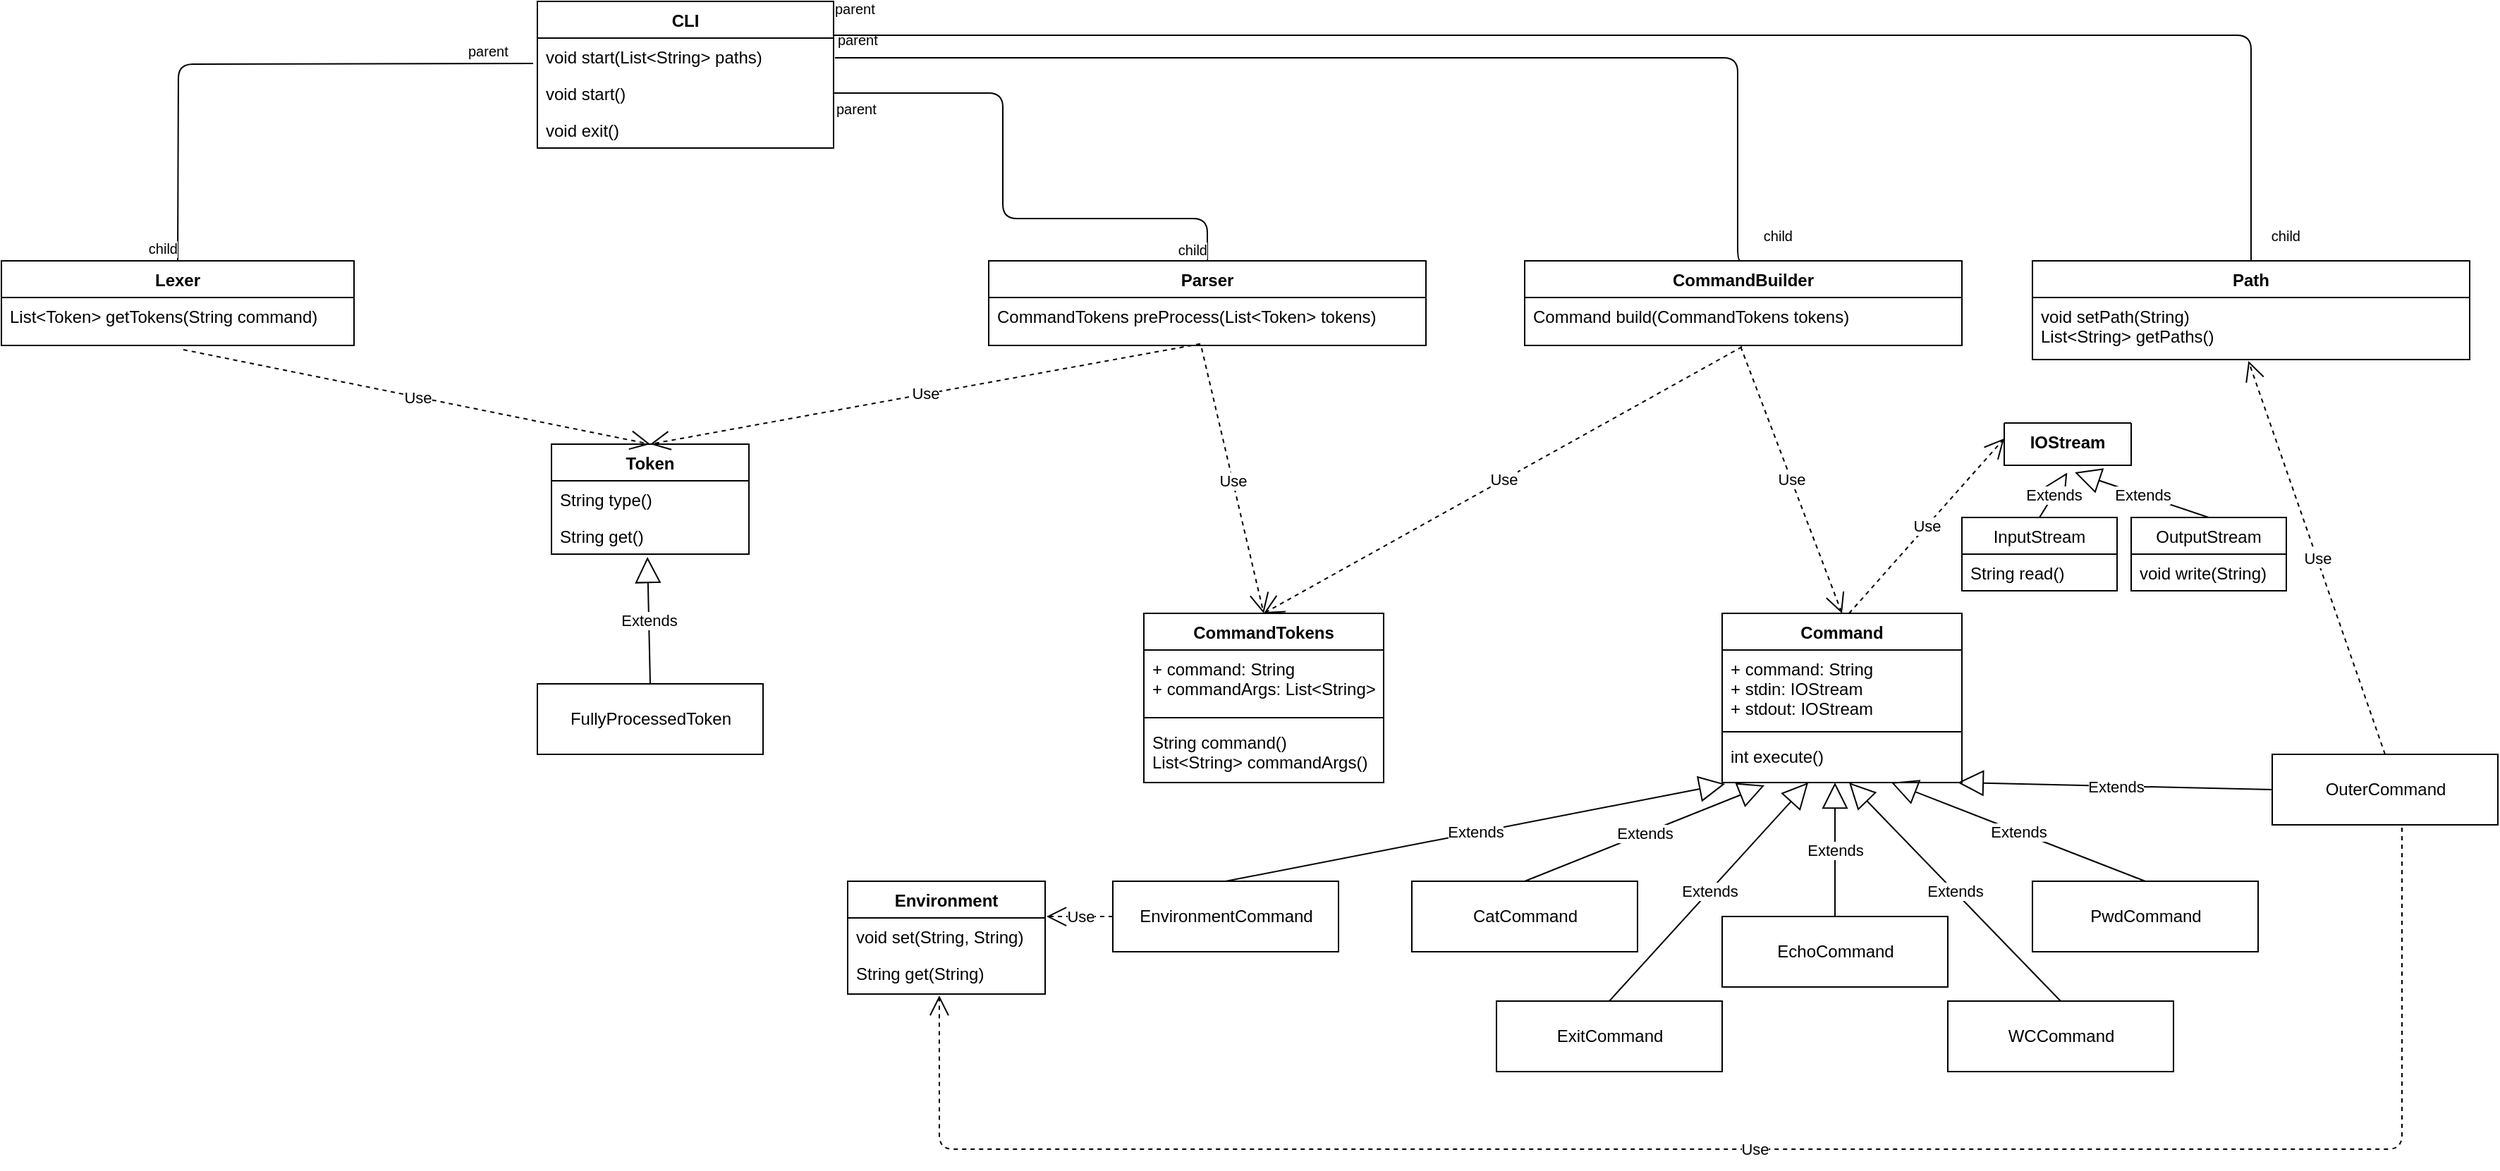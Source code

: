 <mxfile version="12.1.3" type="device" pages="1"><diagram id="m7jovGqwgmRbmWpPkbQR" name="Page-1"><mxGraphModel dx="1782" dy="500" grid="1" gridSize="10" guides="1" tooltips="1" connect="1" arrows="1" fold="1" page="1" pageScale="1" pageWidth="827" pageHeight="1169" background="#FFFFFF" math="0" shadow="0"><root><mxCell id="0"/><mxCell id="1" parent="0"/><mxCell id="FxTRPJaBj3J0MsZUNtJq-3" value="CLI" style="swimlane;fontStyle=1;childLayout=stackLayout;horizontal=1;startSize=26;fillColor=none;horizontalStack=0;resizeParent=1;resizeParentMax=0;resizeLast=0;collapsible=1;marginBottom=0;" parent="1" vertex="1"><mxGeometry x="330" y="56" width="210" height="104" as="geometry"/></mxCell><mxCell id="FxTRPJaBj3J0MsZUNtJq-4" value="void start(List&lt;String&gt; paths)" style="text;strokeColor=none;fillColor=none;align=left;verticalAlign=top;spacingLeft=4;spacingRight=4;overflow=hidden;rotatable=0;points=[[0,0.5],[1,0.5]];portConstraint=eastwest;" parent="FxTRPJaBj3J0MsZUNtJq-3" vertex="1"><mxGeometry y="26" width="210" height="26" as="geometry"/></mxCell><mxCell id="FxTRPJaBj3J0MsZUNtJq-5" value="void start()" style="text;strokeColor=none;fillColor=none;align=left;verticalAlign=top;spacingLeft=4;spacingRight=4;overflow=hidden;rotatable=0;points=[[0,0.5],[1,0.5]];portConstraint=eastwest;" parent="FxTRPJaBj3J0MsZUNtJq-3" vertex="1"><mxGeometry y="52" width="210" height="26" as="geometry"/></mxCell><mxCell id="FxTRPJaBj3J0MsZUNtJq-6" value="void exit()" style="text;strokeColor=none;fillColor=none;align=left;verticalAlign=top;spacingLeft=4;spacingRight=4;overflow=hidden;rotatable=0;points=[[0,0.5],[1,0.5]];portConstraint=eastwest;" parent="FxTRPJaBj3J0MsZUNtJq-3" vertex="1"><mxGeometry y="78" width="210" height="26" as="geometry"/></mxCell><mxCell id="FxTRPJaBj3J0MsZUNtJq-7" value="Token" style="swimlane;fontStyle=1;childLayout=stackLayout;horizontal=1;startSize=26;fillColor=none;horizontalStack=0;resizeParent=1;resizeParentMax=0;resizeLast=0;collapsible=1;marginBottom=0;" parent="1" vertex="1"><mxGeometry x="340" y="370" width="140" height="78" as="geometry"/></mxCell><mxCell id="FxTRPJaBj3J0MsZUNtJq-8" value="String type()" style="text;strokeColor=none;fillColor=none;align=left;verticalAlign=top;spacingLeft=4;spacingRight=4;overflow=hidden;rotatable=0;points=[[0,0.5],[1,0.5]];portConstraint=eastwest;" parent="FxTRPJaBj3J0MsZUNtJq-7" vertex="1"><mxGeometry y="26" width="140" height="26" as="geometry"/></mxCell><mxCell id="FxTRPJaBj3J0MsZUNtJq-9" value="String get()" style="text;strokeColor=none;fillColor=none;align=left;verticalAlign=top;spacingLeft=4;spacingRight=4;overflow=hidden;rotatable=0;points=[[0,0.5],[1,0.5]];portConstraint=eastwest;" parent="FxTRPJaBj3J0MsZUNtJq-7" vertex="1"><mxGeometry y="52" width="140" height="26" as="geometry"/></mxCell><mxCell id="FxTRPJaBj3J0MsZUNtJq-10" value="FullyProcessedToken" style="html=1;" parent="1" vertex="1"><mxGeometry x="330" y="540" width="160" height="50" as="geometry"/></mxCell><mxCell id="FxTRPJaBj3J0MsZUNtJq-14" value="" style="endArrow=none;html=1;edgeStyle=orthogonalEdgeStyle;entryX=0.5;entryY=0;entryDx=0;entryDy=0;" parent="1" edge="1"><mxGeometry relative="1" as="geometry"><mxPoint x="327" y="100" as="sourcePoint"/><mxPoint x="75" y="240" as="targetPoint"/></mxGeometry></mxCell><mxCell id="FxTRPJaBj3J0MsZUNtJq-15" value="parent" style="resizable=0;html=1;align=left;verticalAlign=bottom;labelBackgroundColor=#ffffff;fontSize=10;direction=west;" parent="FxTRPJaBj3J0MsZUNtJq-14" connectable="0" vertex="1"><mxGeometry x="-1" relative="1" as="geometry"><mxPoint x="-48" y="-1" as="offset"/></mxGeometry></mxCell><mxCell id="FxTRPJaBj3J0MsZUNtJq-16" value="child" style="resizable=0;html=1;align=right;verticalAlign=bottom;labelBackgroundColor=#ffffff;fontSize=10;" parent="FxTRPJaBj3J0MsZUNtJq-14" connectable="0" vertex="1"><mxGeometry x="1" relative="1" as="geometry"/></mxCell><mxCell id="FxTRPJaBj3J0MsZUNtJq-18" value="Use" style="endArrow=open;endSize=12;dashed=1;html=1;exitX=0.516;exitY=1.088;exitDx=0;exitDy=0;exitPerimeter=0;entryX=0.5;entryY=0;entryDx=0;entryDy=0;" parent="1" target="FxTRPJaBj3J0MsZUNtJq-7" edge="1"><mxGeometry width="160" relative="1" as="geometry"><mxPoint x="79.0" y="302.992" as="sourcePoint"/><mxPoint x="170" y="400" as="targetPoint"/></mxGeometry></mxCell><mxCell id="FxTRPJaBj3J0MsZUNtJq-20" value="Use" style="endArrow=open;endSize=12;dashed=1;html=1;exitX=0.484;exitY=0.967;exitDx=0;exitDy=0;exitPerimeter=0;" parent="1" source="FxTRPJaBj3J0MsZUNtJq-26" edge="1"><mxGeometry width="160" relative="1" as="geometry"><mxPoint x="160" y="578" as="sourcePoint"/><mxPoint x="410" y="370" as="targetPoint"/></mxGeometry></mxCell><mxCell id="FxTRPJaBj3J0MsZUNtJq-25" value="Parser" style="swimlane;fontStyle=1;childLayout=stackLayout;horizontal=1;startSize=26;fillColor=none;horizontalStack=0;resizeParent=1;resizeParentMax=0;resizeLast=0;collapsible=1;marginBottom=0;" parent="1" vertex="1"><mxGeometry x="650" y="240" width="310" height="60" as="geometry"/></mxCell><mxCell id="FxTRPJaBj3J0MsZUNtJq-26" value="CommandTokens preProcess(List&lt;Token&gt; tokens)" style="text;strokeColor=none;fillColor=none;align=left;verticalAlign=top;spacingLeft=4;spacingRight=4;overflow=hidden;rotatable=0;points=[[0,0.5],[1,0.5]];portConstraint=eastwest;" parent="FxTRPJaBj3J0MsZUNtJq-25" vertex="1"><mxGeometry y="26" width="310" height="34" as="geometry"/></mxCell><mxCell id="FxTRPJaBj3J0MsZUNtJq-27" value="" style="endArrow=none;html=1;edgeStyle=orthogonalEdgeStyle;exitX=1;exitY=0.5;exitDx=0;exitDy=0;entryX=0.5;entryY=0;entryDx=0;entryDy=0;" parent="1" source="FxTRPJaBj3J0MsZUNtJq-5" target="FxTRPJaBj3J0MsZUNtJq-25" edge="1"><mxGeometry relative="1" as="geometry"><mxPoint x="470" y="358.5" as="sourcePoint"/><mxPoint x="630" y="358.5" as="targetPoint"/><Array as="points"><mxPoint x="660" y="121"/><mxPoint x="660" y="210"/><mxPoint x="805" y="210"/></Array></mxGeometry></mxCell><mxCell id="FxTRPJaBj3J0MsZUNtJq-28" value="parent" style="resizable=0;html=1;align=left;verticalAlign=bottom;labelBackgroundColor=#ffffff;fontSize=10;" parent="FxTRPJaBj3J0MsZUNtJq-27" connectable="0" vertex="1"><mxGeometry x="-1" relative="1" as="geometry"><mxPoint y="19" as="offset"/></mxGeometry></mxCell><mxCell id="FxTRPJaBj3J0MsZUNtJq-29" value="child" style="resizable=0;html=1;align=right;verticalAlign=bottom;labelBackgroundColor=#ffffff;fontSize=10;" parent="FxTRPJaBj3J0MsZUNtJq-27" connectable="0" vertex="1"><mxGeometry x="1" relative="1" as="geometry"/></mxCell><mxCell id="FxTRPJaBj3J0MsZUNtJq-31" value="Extends" style="endArrow=block;endSize=16;endFill=0;html=1;exitX=0.5;exitY=0;exitDx=0;exitDy=0;entryX=0.486;entryY=1.077;entryDx=0;entryDy=0;entryPerimeter=0;" parent="1" source="FxTRPJaBj3J0MsZUNtJq-10" target="FxTRPJaBj3J0MsZUNtJq-9" edge="1"><mxGeometry width="160" relative="1" as="geometry"><mxPoint x="50" y="590" as="sourcePoint"/><mxPoint x="210" y="590" as="targetPoint"/></mxGeometry></mxCell><mxCell id="FxTRPJaBj3J0MsZUNtJq-33" value="CommandBuilder" style="swimlane;fontStyle=1;childLayout=stackLayout;horizontal=1;startSize=26;fillColor=none;horizontalStack=0;resizeParent=1;resizeParentMax=0;resizeLast=0;collapsible=1;marginBottom=0;" parent="1" vertex="1"><mxGeometry x="1030" y="240" width="310" height="60" as="geometry"/></mxCell><mxCell id="FxTRPJaBj3J0MsZUNtJq-34" value="Command build(CommandTokens tokens)" style="text;strokeColor=none;fillColor=none;align=left;verticalAlign=top;spacingLeft=4;spacingRight=4;overflow=hidden;rotatable=0;points=[[0,0.5],[1,0.5]];portConstraint=eastwest;" parent="FxTRPJaBj3J0MsZUNtJq-33" vertex="1"><mxGeometry y="26" width="310" height="34" as="geometry"/></mxCell><mxCell id="FxTRPJaBj3J0MsZUNtJq-35" value="" style="endArrow=none;html=1;edgeStyle=orthogonalEdgeStyle;entryX=0.5;entryY=0;entryDx=0;entryDy=0;" parent="FxTRPJaBj3J0MsZUNtJq-33" target="FxTRPJaBj3J0MsZUNtJq-33" edge="1"><mxGeometry relative="1" as="geometry"><mxPoint x="-489" y="-144" as="sourcePoint"/><mxPoint x="191" y="-49" as="targetPoint"/><Array as="points"><mxPoint x="151" y="-144"/></Array></mxGeometry></mxCell><mxCell id="FxTRPJaBj3J0MsZUNtJq-36" value="parent" style="resizable=0;html=1;align=left;verticalAlign=bottom;labelBackgroundColor=#ffffff;fontSize=10;" parent="FxTRPJaBj3J0MsZUNtJq-35" connectable="0" vertex="1"><mxGeometry x="-1" relative="1" as="geometry"><mxPoint y="-5" as="offset"/></mxGeometry></mxCell><mxCell id="FxTRPJaBj3J0MsZUNtJq-37" value="child" style="resizable=0;html=1;align=right;verticalAlign=bottom;labelBackgroundColor=#ffffff;fontSize=10;" parent="FxTRPJaBj3J0MsZUNtJq-35" connectable="0" vertex="1"><mxGeometry x="1" relative="1" as="geometry"><mxPoint x="35" y="-10" as="offset"/></mxGeometry></mxCell><mxCell id="FxTRPJaBj3J0MsZUNtJq-38" value="CommandTokens" style="swimlane;fontStyle=1;align=center;verticalAlign=top;childLayout=stackLayout;horizontal=1;startSize=26;horizontalStack=0;resizeParent=1;resizeParentMax=0;resizeLast=0;collapsible=1;marginBottom=0;labelBackgroundColor=none;fillColor=none;" parent="1" vertex="1"><mxGeometry x="760" y="490" width="170" height="120" as="geometry"/></mxCell><mxCell id="FxTRPJaBj3J0MsZUNtJq-39" value="+ command: String&#10;+ commandArgs: List&lt;String&gt;&#10;" style="text;strokeColor=none;fillColor=none;align=left;verticalAlign=top;spacingLeft=4;spacingRight=4;overflow=hidden;rotatable=0;points=[[0,0.5],[1,0.5]];portConstraint=eastwest;" parent="FxTRPJaBj3J0MsZUNtJq-38" vertex="1"><mxGeometry y="26" width="170" height="44" as="geometry"/></mxCell><mxCell id="FxTRPJaBj3J0MsZUNtJq-40" value="" style="line;strokeWidth=1;fillColor=none;align=left;verticalAlign=middle;spacingTop=-1;spacingLeft=3;spacingRight=3;rotatable=0;labelPosition=right;points=[];portConstraint=eastwest;" parent="FxTRPJaBj3J0MsZUNtJq-38" vertex="1"><mxGeometry y="70" width="170" height="8" as="geometry"/></mxCell><mxCell id="FxTRPJaBj3J0MsZUNtJq-41" value="String command()&#10;List&lt;String&gt; commandArgs()&#10;" style="text;strokeColor=none;fillColor=none;align=left;verticalAlign=top;spacingLeft=4;spacingRight=4;overflow=hidden;rotatable=0;points=[[0,0.5],[1,0.5]];portConstraint=eastwest;" parent="FxTRPJaBj3J0MsZUNtJq-38" vertex="1"><mxGeometry y="78" width="170" height="42" as="geometry"/></mxCell><mxCell id="FxTRPJaBj3J0MsZUNtJq-42" value="Use" style="endArrow=open;endSize=12;dashed=1;html=1;exitX=0.487;exitY=1.059;exitDx=0;exitDy=0;exitPerimeter=0;entryX=0.5;entryY=0;entryDx=0;entryDy=0;" parent="1" source="FxTRPJaBj3J0MsZUNtJq-26" target="FxTRPJaBj3J0MsZUNtJq-38" edge="1"><mxGeometry width="160" relative="1" as="geometry"><mxPoint x="1010.04" y="329.878" as="sourcePoint"/><mxPoint x="620" y="401" as="targetPoint"/></mxGeometry></mxCell><mxCell id="FxTRPJaBj3J0MsZUNtJq-43" value="Use" style="endArrow=open;endSize=12;dashed=1;html=1;exitX=0.497;exitY=1.029;exitDx=0;exitDy=0;exitPerimeter=0;entryX=0.5;entryY=0;entryDx=0;entryDy=0;" parent="1" source="FxTRPJaBj3J0MsZUNtJq-34" target="FxTRPJaBj3J0MsZUNtJq-38" edge="1"><mxGeometry width="160" relative="1" as="geometry"><mxPoint x="810.97" y="312.006" as="sourcePoint"/><mxPoint x="855" y="500" as="targetPoint"/></mxGeometry></mxCell><mxCell id="FxTRPJaBj3J0MsZUNtJq-44" value="Command" style="swimlane;fontStyle=1;align=center;verticalAlign=top;childLayout=stackLayout;horizontal=1;startSize=26;horizontalStack=0;resizeParent=1;resizeParentMax=0;resizeLast=0;collapsible=1;marginBottom=0;fillColor=none;" parent="1" vertex="1"><mxGeometry x="1170" y="490" width="170" height="120" as="geometry"/></mxCell><mxCell id="FxTRPJaBj3J0MsZUNtJq-45" value="+ command: String&#10;+ stdin: IOStream&#10;+ stdout: IOStream" style="text;strokeColor=none;fillColor=none;align=left;verticalAlign=top;spacingLeft=4;spacingRight=4;overflow=hidden;rotatable=0;points=[[0,0.5],[1,0.5]];portConstraint=eastwest;" parent="FxTRPJaBj3J0MsZUNtJq-44" vertex="1"><mxGeometry y="26" width="170" height="54" as="geometry"/></mxCell><mxCell id="FxTRPJaBj3J0MsZUNtJq-46" value="" style="line;strokeWidth=1;fillColor=none;align=left;verticalAlign=middle;spacingTop=-1;spacingLeft=3;spacingRight=3;rotatable=0;labelPosition=right;points=[];portConstraint=eastwest;" parent="FxTRPJaBj3J0MsZUNtJq-44" vertex="1"><mxGeometry y="80" width="170" height="8" as="geometry"/></mxCell><mxCell id="FxTRPJaBj3J0MsZUNtJq-47" value="int execute()" style="text;strokeColor=none;fillColor=none;align=left;verticalAlign=top;spacingLeft=4;spacingRight=4;overflow=hidden;rotatable=0;points=[[0,0.5],[1,0.5]];portConstraint=eastwest;" parent="FxTRPJaBj3J0MsZUNtJq-44" vertex="1"><mxGeometry y="88" width="170" height="32" as="geometry"/></mxCell><mxCell id="FxTRPJaBj3J0MsZUNtJq-48" value="Use" style="endArrow=open;endSize=12;dashed=1;html=1;exitX=0.494;exitY=1.029;exitDx=0;exitDy=0;exitPerimeter=0;entryX=0.5;entryY=0;entryDx=0;entryDy=0;" parent="1" source="FxTRPJaBj3J0MsZUNtJq-34" target="FxTRPJaBj3J0MsZUNtJq-44" edge="1"><mxGeometry width="160" relative="1" as="geometry"><mxPoint x="1194.07" y="310.986" as="sourcePoint"/><mxPoint x="855" y="500" as="targetPoint"/></mxGeometry></mxCell><mxCell id="FxTRPJaBj3J0MsZUNtJq-49" value="CatCommand" style="html=1;" parent="1" vertex="1"><mxGeometry x="950" y="680" width="160" height="50" as="geometry"/></mxCell><mxCell id="FxTRPJaBj3J0MsZUNtJq-50" value="WCCommand" style="html=1;" parent="1" vertex="1"><mxGeometry x="1330" y="765" width="160" height="50" as="geometry"/></mxCell><mxCell id="FxTRPJaBj3J0MsZUNtJq-51" value="PwdCommand" style="html=1;" parent="1" vertex="1"><mxGeometry x="1390" y="680" width="160" height="50" as="geometry"/></mxCell><mxCell id="FxTRPJaBj3J0MsZUNtJq-52" value="ExitCommand" style="html=1;" parent="1" vertex="1"><mxGeometry x="1010" y="765" width="160" height="50" as="geometry"/></mxCell><mxCell id="FxTRPJaBj3J0MsZUNtJq-53" value="OuterCommand" style="html=1;" parent="1" vertex="1"><mxGeometry x="1560" y="590" width="160" height="50" as="geometry"/></mxCell><mxCell id="FxTRPJaBj3J0MsZUNtJq-54" value="EnvironmentCommand" style="html=1;" parent="1" vertex="1"><mxGeometry x="738" y="680" width="160" height="50" as="geometry"/></mxCell><mxCell id="FxTRPJaBj3J0MsZUNtJq-55" value="Extends" style="endArrow=block;endSize=16;endFill=0;html=1;exitX=0.5;exitY=0;exitDx=0;exitDy=0;" parent="1" source="FxTRPJaBj3J0MsZUNtJq-49" edge="1"><mxGeometry width="160" relative="1" as="geometry"><mxPoint x="1000" y="630" as="sourcePoint"/><mxPoint x="1200" y="612" as="targetPoint"/></mxGeometry></mxCell><mxCell id="FxTRPJaBj3J0MsZUNtJq-56" value="Extends" style="endArrow=block;endSize=16;endFill=0;html=1;exitX=0.5;exitY=0;exitDx=0;exitDy=0;" parent="1" source="FxTRPJaBj3J0MsZUNtJq-60" edge="1"><mxGeometry width="160" relative="1" as="geometry"><mxPoint x="1270" y="660" as="sourcePoint"/><mxPoint x="1250" y="610" as="targetPoint"/></mxGeometry></mxCell><mxCell id="FxTRPJaBj3J0MsZUNtJq-57" value="Extends" style="endArrow=block;endSize=16;endFill=0;html=1;exitX=0.5;exitY=0;exitDx=0;exitDy=0;" parent="1" source="FxTRPJaBj3J0MsZUNtJq-51" edge="1"><mxGeometry width="160" relative="1" as="geometry"><mxPoint x="1273.98" y="622.016" as="sourcePoint"/><mxPoint x="1290" y="610" as="targetPoint"/></mxGeometry></mxCell><mxCell id="FxTRPJaBj3J0MsZUNtJq-58" value="Extends" style="endArrow=block;endSize=16;endFill=0;html=1;exitX=0.5;exitY=0;exitDx=0;exitDy=0;" parent="1" source="FxTRPJaBj3J0MsZUNtJq-50" edge="1"><mxGeometry width="160" relative="1" as="geometry"><mxPoint x="1283.98" y="632.016" as="sourcePoint"/><mxPoint x="1260" y="610" as="targetPoint"/></mxGeometry></mxCell><mxCell id="FxTRPJaBj3J0MsZUNtJq-59" value="Extends" style="endArrow=block;endSize=16;endFill=0;html=1;exitX=0.5;exitY=0;exitDx=0;exitDy=0;entryX=0.359;entryY=1;entryDx=0;entryDy=0;entryPerimeter=0;" parent="1" source="FxTRPJaBj3J0MsZUNtJq-52" target="FxTRPJaBj3J0MsZUNtJq-47" edge="1"><mxGeometry width="160" relative="1" as="geometry"><mxPoint x="1090" y="760" as="sourcePoint"/><mxPoint x="1260" y="610" as="targetPoint"/></mxGeometry></mxCell><mxCell id="FxTRPJaBj3J0MsZUNtJq-60" value="EchoCommand" style="html=1;" parent="1" vertex="1"><mxGeometry x="1170" y="705" width="160" height="50" as="geometry"/></mxCell><mxCell id="FxTRPJaBj3J0MsZUNtJq-61" value="Extends" style="endArrow=block;endSize=16;endFill=0;html=1;exitX=0.5;exitY=0;exitDx=0;exitDy=0;entryX=0.012;entryY=1.031;entryDx=0;entryDy=0;entryPerimeter=0;" parent="1" source="FxTRPJaBj3J0MsZUNtJq-54" target="FxTRPJaBj3J0MsZUNtJq-47" edge="1"><mxGeometry width="160" relative="1" as="geometry"><mxPoint x="1257.04" y="600" as="sourcePoint"/><mxPoint x="1260" y="610" as="targetPoint"/></mxGeometry></mxCell><mxCell id="FxTRPJaBj3J0MsZUNtJq-62" value="Environment" style="swimlane;fontStyle=1;childLayout=stackLayout;horizontal=1;startSize=26;fillColor=none;horizontalStack=0;resizeParent=1;resizeParentMax=0;resizeLast=0;collapsible=1;marginBottom=0;" parent="1" vertex="1"><mxGeometry x="550" y="680" width="140" height="80" as="geometry"/></mxCell><mxCell id="FxTRPJaBj3J0MsZUNtJq-63" value="void set(String, String)" style="text;strokeColor=none;fillColor=none;align=left;verticalAlign=top;spacingLeft=4;spacingRight=4;overflow=hidden;rotatable=0;points=[[0,0.5],[1,0.5]];portConstraint=eastwest;" parent="FxTRPJaBj3J0MsZUNtJq-62" vertex="1"><mxGeometry y="26" width="140" height="26" as="geometry"/></mxCell><mxCell id="FxTRPJaBj3J0MsZUNtJq-64" value="String get(String)" style="text;strokeColor=none;fillColor=none;align=left;verticalAlign=top;spacingLeft=4;spacingRight=4;overflow=hidden;rotatable=0;points=[[0,0.5],[1,0.5]];portConstraint=eastwest;" parent="FxTRPJaBj3J0MsZUNtJq-62" vertex="1"><mxGeometry y="52" width="140" height="28" as="geometry"/></mxCell><mxCell id="FxTRPJaBj3J0MsZUNtJq-66" value="Use" style="endArrow=open;endSize=12;dashed=1;html=1;entryX=1.007;entryY=-0.038;entryDx=0;entryDy=0;entryPerimeter=0;exitX=0;exitY=0.5;exitDx=0;exitDy=0;" parent="1" source="FxTRPJaBj3J0MsZUNtJq-54" target="FxTRPJaBj3J0MsZUNtJq-63" edge="1"><mxGeometry width="160" relative="1" as="geometry"><mxPoint x="160" y="840" as="sourcePoint"/><mxPoint x="320" y="840" as="targetPoint"/></mxGeometry></mxCell><mxCell id="FxTRPJaBj3J0MsZUNtJq-67" value="Use" style="endArrow=open;endSize=12;dashed=1;html=1;entryX=0.464;entryY=1.036;entryDx=0;entryDy=0;entryPerimeter=0;exitX=0.575;exitY=1.04;exitDx=0;exitDy=0;exitPerimeter=0;" parent="1" source="FxTRPJaBj3J0MsZUNtJq-53" target="FxTRPJaBj3J0MsZUNtJq-64" edge="1"><mxGeometry width="160" relative="1" as="geometry"><mxPoint x="950" y="820" as="sourcePoint"/><mxPoint x="730" y="810" as="targetPoint"/><Array as="points"><mxPoint x="1652" y="870"/><mxPoint x="1300" y="870"/><mxPoint x="615" y="870"/></Array></mxGeometry></mxCell><mxCell id="FxTRPJaBj3J0MsZUNtJq-68" value="Extends" style="endArrow=block;endSize=16;endFill=0;html=1;exitX=0;exitY=0.5;exitDx=0;exitDy=0;entryX=0.982;entryY=1;entryDx=0;entryDy=0;entryPerimeter=0;" parent="1" target="FxTRPJaBj3J0MsZUNtJq-47" edge="1" source="FxTRPJaBj3J0MsZUNtJq-53"><mxGeometry width="160" relative="1" as="geometry"><mxPoint x="1260" y="610" as="sourcePoint"/><mxPoint x="1260" y="615" as="targetPoint"/></mxGeometry></mxCell><mxCell id="FxTRPJaBj3J0MsZUNtJq-69" value="Path" style="swimlane;fontStyle=1;childLayout=stackLayout;horizontal=1;startSize=26;fillColor=none;horizontalStack=0;resizeParent=1;resizeParentMax=0;resizeLast=0;collapsible=1;marginBottom=0;" parent="1" vertex="1"><mxGeometry x="1390" y="240" width="310" height="70" as="geometry"/></mxCell><mxCell id="FxTRPJaBj3J0MsZUNtJq-70" value="void setPath(String)&#10;List&lt;String&gt; getPaths()&#10;" style="text;strokeColor=none;fillColor=none;align=left;verticalAlign=top;spacingLeft=4;spacingRight=4;overflow=hidden;rotatable=0;points=[[0,0.5],[1,0.5]];portConstraint=eastwest;" parent="FxTRPJaBj3J0MsZUNtJq-69" vertex="1"><mxGeometry y="26" width="310" height="44" as="geometry"/></mxCell><mxCell id="FxTRPJaBj3J0MsZUNtJq-71" value="" style="endArrow=none;html=1;edgeStyle=orthogonalEdgeStyle;exitX=1;exitY=0.25;exitDx=0;exitDy=0;entryX=0.5;entryY=0;entryDx=0;entryDy=0;" parent="1" source="FxTRPJaBj3J0MsZUNtJq-3" target="FxTRPJaBj3J0MsZUNtJq-69" edge="1"><mxGeometry relative="1" as="geometry"><mxPoint x="725.643" y="12.857" as="sourcePoint"/><mxPoint x="1368.5" y="158.571" as="targetPoint"/><Array as="points"><mxPoint x="541" y="80"/><mxPoint x="1544" y="80"/></Array></mxGeometry></mxCell><mxCell id="FxTRPJaBj3J0MsZUNtJq-72" value="parent" style="resizable=0;html=1;align=left;verticalAlign=bottom;labelBackgroundColor=#ffffff;fontSize=10;" parent="FxTRPJaBj3J0MsZUNtJq-71" connectable="0" vertex="1"><mxGeometry x="-1" relative="1" as="geometry"><mxPoint x="-1" y="-12.5" as="offset"/></mxGeometry></mxCell><mxCell id="FxTRPJaBj3J0MsZUNtJq-73" value="child" style="resizable=0;html=1;align=right;verticalAlign=bottom;labelBackgroundColor=#ffffff;fontSize=10;" parent="FxTRPJaBj3J0MsZUNtJq-71" connectable="0" vertex="1"><mxGeometry x="1" relative="1" as="geometry"><mxPoint x="35" y="-10" as="offset"/></mxGeometry></mxCell><mxCell id="FxTRPJaBj3J0MsZUNtJq-74" value="Use" style="endArrow=open;endSize=12;dashed=1;html=1;exitX=0.5;exitY=0;exitDx=0;exitDy=0;entryX=0.494;entryY=1.023;entryDx=0;entryDy=0;entryPerimeter=0;" parent="1" source="FxTRPJaBj3J0MsZUNtJq-53" target="FxTRPJaBj3J0MsZUNtJq-70" edge="1"><mxGeometry width="160" relative="1" as="geometry"><mxPoint x="1510" y="544.5" as="sourcePoint"/><mxPoint x="1420" y="450" as="targetPoint"/></mxGeometry></mxCell><mxCell id="FxTRPJaBj3J0MsZUNtJq-76" value="InputStream" style="swimlane;fontStyle=0;childLayout=stackLayout;horizontal=1;startSize=26;fillColor=none;horizontalStack=0;resizeParent=1;resizeParentMax=0;resizeLast=0;collapsible=1;marginBottom=0;" parent="1" vertex="1"><mxGeometry x="1340" y="422" width="110" height="52" as="geometry"/></mxCell><mxCell id="FxTRPJaBj3J0MsZUNtJq-77" value="String read()" style="text;strokeColor=none;fillColor=none;align=left;verticalAlign=top;spacingLeft=4;spacingRight=4;overflow=hidden;rotatable=0;points=[[0,0.5],[1,0.5]];portConstraint=eastwest;" parent="FxTRPJaBj3J0MsZUNtJq-76" vertex="1"><mxGeometry y="26" width="110" height="26" as="geometry"/></mxCell><mxCell id="FxTRPJaBj3J0MsZUNtJq-81" value="OutputStream" style="swimlane;fontStyle=0;childLayout=stackLayout;horizontal=1;startSize=26;fillColor=none;horizontalStack=0;resizeParent=1;resizeParentMax=0;resizeLast=0;collapsible=1;marginBottom=0;" parent="1" vertex="1"><mxGeometry x="1460" y="422" width="110" height="52" as="geometry"/></mxCell><mxCell id="FxTRPJaBj3J0MsZUNtJq-82" value="void write(String)" style="text;strokeColor=none;fillColor=none;align=left;verticalAlign=top;spacingLeft=4;spacingRight=4;overflow=hidden;rotatable=0;points=[[0,0.5],[1,0.5]];portConstraint=eastwest;" parent="FxTRPJaBj3J0MsZUNtJq-81" vertex="1"><mxGeometry y="26" width="110" height="26" as="geometry"/></mxCell><mxCell id="FxTRPJaBj3J0MsZUNtJq-84" value="Use" style="endArrow=open;endSize=12;dashed=1;html=1;entryX=0;entryY=0.5;entryDx=0;entryDy=0;" parent="1" edge="1"><mxGeometry width="160" relative="1" as="geometry"><mxPoint x="1260" y="490" as="sourcePoint"/><mxPoint x="1370" y="366" as="targetPoint"/></mxGeometry></mxCell><mxCell id="FxTRPJaBj3J0MsZUNtJq-85" value="Extends" style="endArrow=block;endSize=16;endFill=0;html=1;exitX=0.5;exitY=0;exitDx=0;exitDy=0;entryX=0.406;entryY=0.986;entryDx=0;entryDy=0;entryPerimeter=0;" parent="1" source="FxTRPJaBj3J0MsZUNtJq-76" edge="1"><mxGeometry width="160" relative="1" as="geometry"><mxPoint x="1345" y="530" as="sourcePoint"/><mxPoint x="1414.66" y="390.3" as="targetPoint"/></mxGeometry></mxCell><mxCell id="FxTRPJaBj3J0MsZUNtJq-86" value="Extends" style="endArrow=block;endSize=16;endFill=0;html=1;exitX=0.5;exitY=0;exitDx=0;exitDy=0;" parent="1" source="FxTRPJaBj3J0MsZUNtJq-81" edge="1"><mxGeometry width="160" relative="1" as="geometry"><mxPoint x="1405" y="432" as="sourcePoint"/><mxPoint x="1420" y="390" as="targetPoint"/></mxGeometry></mxCell><mxCell id="FxTRPJaBj3J0MsZUNtJq-91" value="IOStream" style="swimlane;fontStyle=1;align=center;verticalAlign=top;childLayout=stackLayout;horizontal=1;startSize=0;horizontalStack=0;resizeParent=1;resizeParentMax=0;resizeLast=0;collapsible=1;marginBottom=0;" parent="1" vertex="1"><mxGeometry x="1370" y="355" width="90" height="30" as="geometry"/></mxCell><mxCell id="FxTRPJaBj3J0MsZUNtJq-101" value="Lexer" style="swimlane;fontStyle=1;childLayout=stackLayout;horizontal=1;startSize=26;fillColor=none;horizontalStack=0;resizeParent=1;resizeParentMax=0;resizeLast=0;collapsible=1;marginBottom=0;" parent="1" vertex="1"><mxGeometry x="-50" y="240" width="250" height="60" as="geometry"/></mxCell><mxCell id="FxTRPJaBj3J0MsZUNtJq-102" value="List&lt;Token&gt; getTokens(String command)" style="text;strokeColor=none;fillColor=none;align=left;verticalAlign=top;spacingLeft=4;spacingRight=4;overflow=hidden;rotatable=0;points=[[0,0.5],[1,0.5]];portConstraint=eastwest;" parent="FxTRPJaBj3J0MsZUNtJq-101" vertex="1"><mxGeometry y="26" width="250" height="34" as="geometry"/></mxCell></root></mxGraphModel></diagram></mxfile>